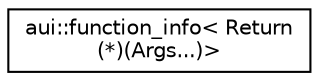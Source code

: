 digraph "Graphical Class Hierarchy"
{
 // LATEX_PDF_SIZE
  edge [fontname="Helvetica",fontsize="10",labelfontname="Helvetica",labelfontsize="10"];
  node [fontname="Helvetica",fontsize="10",shape=record];
  rankdir="LR";
  Node0 [label="aui::function_info\< Return\l(*)(Args...)\>",height=0.2,width=0.4,color="black", fillcolor="white", style="filled",URL="$structaui_1_1function__info_3_01Return_07_5_08_07Args_8_8_8_08_4.html",tooltip=" "];
}
